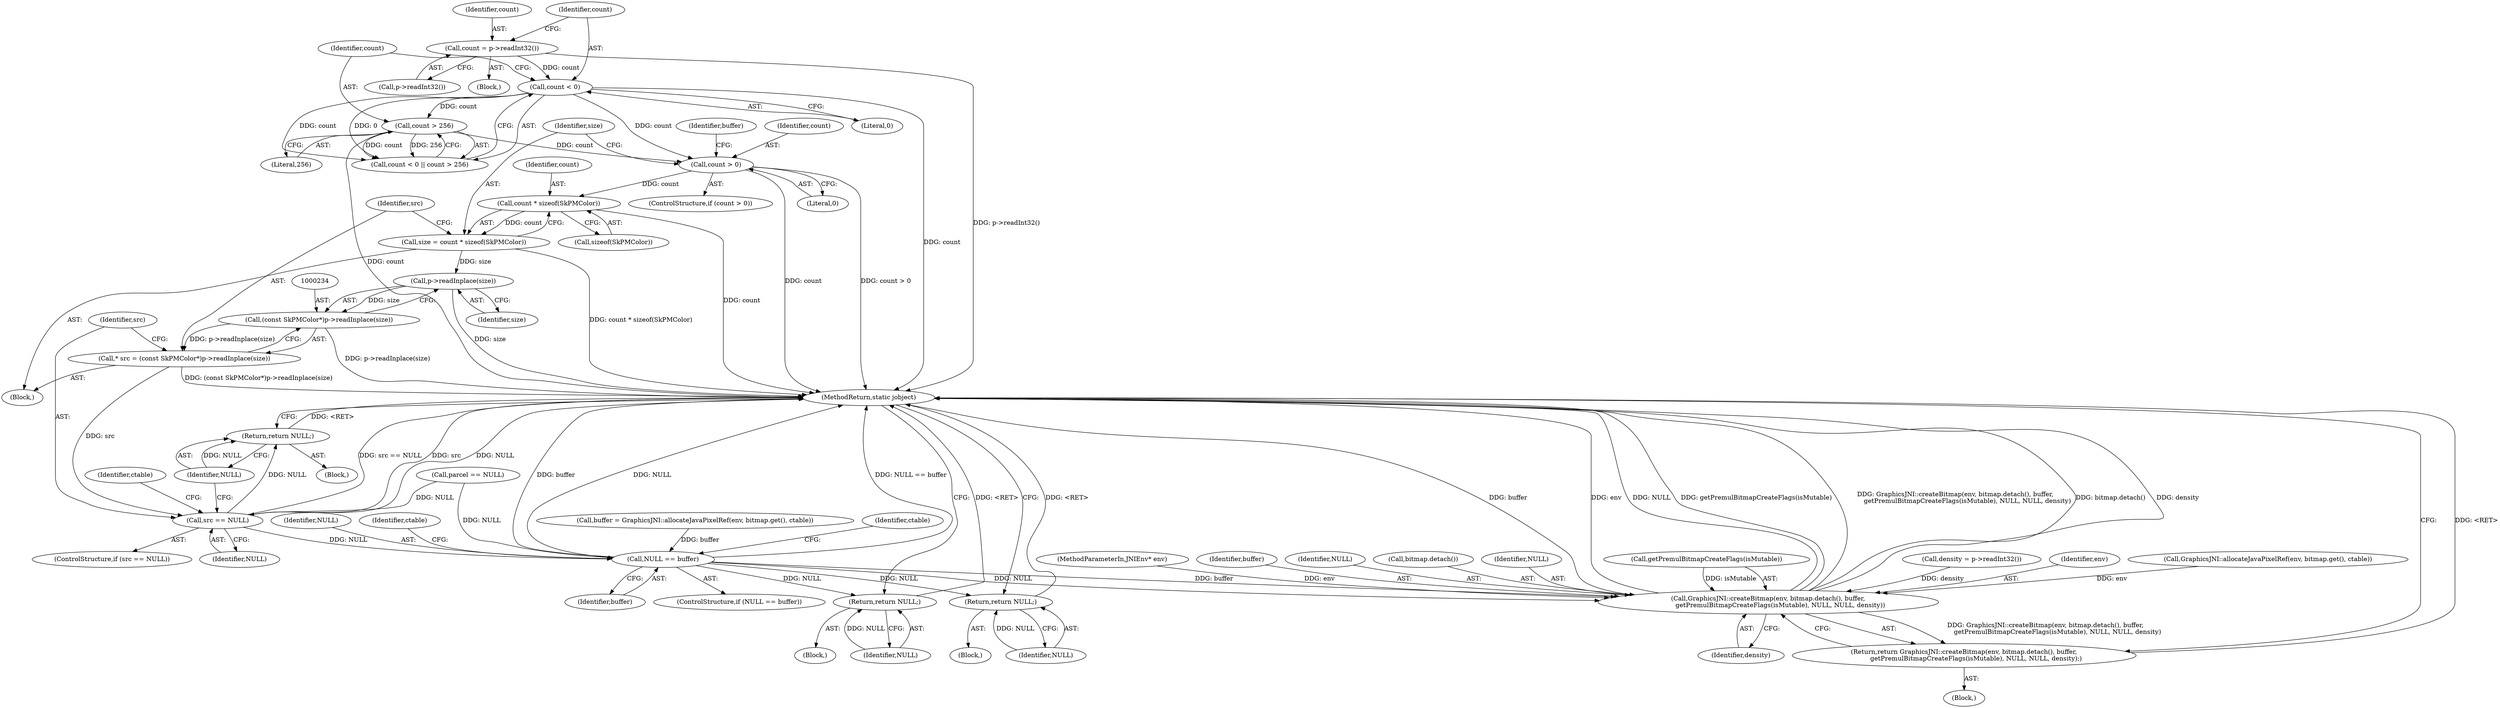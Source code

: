 digraph "0_Android_d44e5bde18a41beda39d49189bef7f2ba7c8f3cb@API" {
"1000226" [label="(Call,count * sizeof(SkPMColor))"];
"1000219" [label="(Call,count > 0)"];
"1000209" [label="(Call,count < 0)"];
"1000204" [label="(Call,count = p->readInt32())"];
"1000212" [label="(Call,count > 256)"];
"1000224" [label="(Call,size = count * sizeof(SkPMColor))"];
"1000235" [label="(Call,p->readInplace(size))"];
"1000233" [label="(Call,(const SkPMColor*)p->readInplace(size))"];
"1000231" [label="(Call,* src = (const SkPMColor*)p->readInplace(size))"];
"1000238" [label="(Call,src == NULL)"];
"1000242" [label="(Return,return NULL;)"];
"1000256" [label="(Call,NULL == buffer)"];
"1000262" [label="(Return,return NULL;)"];
"1000284" [label="(Return,return NULL;)"];
"1000294" [label="(Call,GraphicsJNI::createBitmap(env, bitmap.detach(), buffer,\n            getPremulBitmapCreateFlags(isMutable), NULL, NULL, density))"];
"1000293" [label="(Return,return GraphicsJNI::createBitmap(env, bitmap.detach(), buffer,\n            getPremulBitmapCreateFlags(isMutable), NULL, NULL, density);)"];
"1000235" [label="(Call,p->readInplace(size))"];
"1000249" [label="(Call,buffer = GraphicsJNI::allocateJavaPixelRef(env, bitmap.get(), ctable))"];
"1000302" [label="(Identifier,density)"];
"1000238" [label="(Call,src == NULL)"];
"1000226" [label="(Call,count * sizeof(SkPMColor))"];
"1000209" [label="(Call,count < 0)"];
"1000233" [label="(Call,(const SkPMColor*)p->readInplace(size))"];
"1000205" [label="(Identifier,count)"];
"1000153" [label="(Call,density = p->readInt32())"];
"1000211" [label="(Literal,0)"];
"1000280" [label="(Block,)"];
"1000206" [label="(Call,p->readInt32())"];
"1000237" [label="(ControlStructure,if (src == NULL))"];
"1000219" [label="(Call,count > 0)"];
"1000261" [label="(Identifier,ctable)"];
"1000106" [label="(Block,)"];
"1000293" [label="(Return,return GraphicsJNI::createBitmap(env, bitmap.detach(), buffer,\n            getPremulBitmapCreateFlags(isMutable), NULL, NULL, density);)"];
"1000213" [label="(Identifier,count)"];
"1000210" [label="(Identifier,count)"];
"1000214" [label="(Literal,256)"];
"1000256" [label="(Call,NULL == buffer)"];
"1000258" [label="(Identifier,buffer)"];
"1000259" [label="(Block,)"];
"1000295" [label="(Identifier,env)"];
"1000251" [label="(Call,GraphicsJNI::allocateJavaPixelRef(env, bitmap.get(), ctable))"];
"1000232" [label="(Identifier,src)"];
"1000202" [label="(Block,)"];
"1000243" [label="(Identifier,NULL)"];
"1000240" [label="(Identifier,NULL)"];
"1000245" [label="(Identifier,ctable)"];
"1000241" [label="(Block,)"];
"1000298" [label="(Call,getPremulBitmapCreateFlags(isMutable))"];
"1000103" [label="(MethodParameterIn,JNIEnv* env)"];
"1000242" [label="(Return,return NULL;)"];
"1000218" [label="(ControlStructure,if (count > 0))"];
"1000255" [label="(ControlStructure,if (NULL == buffer))"];
"1000294" [label="(Call,GraphicsJNI::createBitmap(env, bitmap.detach(), buffer,\n            getPremulBitmapCreateFlags(isMutable), NULL, NULL, density))"];
"1000303" [label="(MethodReturn,static jobject)"];
"1000250" [label="(Identifier,buffer)"];
"1000212" [label="(Call,count > 256)"];
"1000297" [label="(Identifier,buffer)"];
"1000220" [label="(Identifier,count)"];
"1000208" [label="(Call,count < 0 || count > 256)"];
"1000284" [label="(Return,return NULL;)"];
"1000108" [label="(Call,parcel == NULL)"];
"1000301" [label="(Identifier,NULL)"];
"1000221" [label="(Literal,0)"];
"1000228" [label="(Call,sizeof(SkPMColor))"];
"1000262" [label="(Return,return NULL;)"];
"1000296" [label="(Call,bitmap.detach())"];
"1000257" [label="(Identifier,NULL)"];
"1000227" [label="(Identifier,count)"];
"1000224" [label="(Call,size = count * sizeof(SkPMColor))"];
"1000222" [label="(Block,)"];
"1000300" [label="(Identifier,NULL)"];
"1000231" [label="(Call,* src = (const SkPMColor*)p->readInplace(size))"];
"1000236" [label="(Identifier,size)"];
"1000285" [label="(Identifier,NULL)"];
"1000225" [label="(Identifier,size)"];
"1000265" [label="(Identifier,ctable)"];
"1000263" [label="(Identifier,NULL)"];
"1000204" [label="(Call,count = p->readInt32())"];
"1000239" [label="(Identifier,src)"];
"1000226" -> "1000224"  [label="AST: "];
"1000226" -> "1000228"  [label="CFG: "];
"1000227" -> "1000226"  [label="AST: "];
"1000228" -> "1000226"  [label="AST: "];
"1000224" -> "1000226"  [label="CFG: "];
"1000226" -> "1000303"  [label="DDG: count"];
"1000226" -> "1000224"  [label="DDG: count"];
"1000219" -> "1000226"  [label="DDG: count"];
"1000219" -> "1000218"  [label="AST: "];
"1000219" -> "1000221"  [label="CFG: "];
"1000220" -> "1000219"  [label="AST: "];
"1000221" -> "1000219"  [label="AST: "];
"1000225" -> "1000219"  [label="CFG: "];
"1000250" -> "1000219"  [label="CFG: "];
"1000219" -> "1000303"  [label="DDG: count > 0"];
"1000219" -> "1000303"  [label="DDG: count"];
"1000209" -> "1000219"  [label="DDG: count"];
"1000212" -> "1000219"  [label="DDG: count"];
"1000209" -> "1000208"  [label="AST: "];
"1000209" -> "1000211"  [label="CFG: "];
"1000210" -> "1000209"  [label="AST: "];
"1000211" -> "1000209"  [label="AST: "];
"1000213" -> "1000209"  [label="CFG: "];
"1000208" -> "1000209"  [label="CFG: "];
"1000209" -> "1000303"  [label="DDG: count"];
"1000209" -> "1000208"  [label="DDG: count"];
"1000209" -> "1000208"  [label="DDG: 0"];
"1000204" -> "1000209"  [label="DDG: count"];
"1000209" -> "1000212"  [label="DDG: count"];
"1000204" -> "1000202"  [label="AST: "];
"1000204" -> "1000206"  [label="CFG: "];
"1000205" -> "1000204"  [label="AST: "];
"1000206" -> "1000204"  [label="AST: "];
"1000210" -> "1000204"  [label="CFG: "];
"1000204" -> "1000303"  [label="DDG: p->readInt32()"];
"1000212" -> "1000208"  [label="AST: "];
"1000212" -> "1000214"  [label="CFG: "];
"1000213" -> "1000212"  [label="AST: "];
"1000214" -> "1000212"  [label="AST: "];
"1000208" -> "1000212"  [label="CFG: "];
"1000212" -> "1000303"  [label="DDG: count"];
"1000212" -> "1000208"  [label="DDG: count"];
"1000212" -> "1000208"  [label="DDG: 256"];
"1000224" -> "1000222"  [label="AST: "];
"1000225" -> "1000224"  [label="AST: "];
"1000232" -> "1000224"  [label="CFG: "];
"1000224" -> "1000303"  [label="DDG: count * sizeof(SkPMColor)"];
"1000224" -> "1000235"  [label="DDG: size"];
"1000235" -> "1000233"  [label="AST: "];
"1000235" -> "1000236"  [label="CFG: "];
"1000236" -> "1000235"  [label="AST: "];
"1000233" -> "1000235"  [label="CFG: "];
"1000235" -> "1000303"  [label="DDG: size"];
"1000235" -> "1000233"  [label="DDG: size"];
"1000233" -> "1000231"  [label="AST: "];
"1000234" -> "1000233"  [label="AST: "];
"1000231" -> "1000233"  [label="CFG: "];
"1000233" -> "1000303"  [label="DDG: p->readInplace(size)"];
"1000233" -> "1000231"  [label="DDG: p->readInplace(size)"];
"1000231" -> "1000222"  [label="AST: "];
"1000232" -> "1000231"  [label="AST: "];
"1000239" -> "1000231"  [label="CFG: "];
"1000231" -> "1000303"  [label="DDG: (const SkPMColor*)p->readInplace(size)"];
"1000231" -> "1000238"  [label="DDG: src"];
"1000238" -> "1000237"  [label="AST: "];
"1000238" -> "1000240"  [label="CFG: "];
"1000239" -> "1000238"  [label="AST: "];
"1000240" -> "1000238"  [label="AST: "];
"1000243" -> "1000238"  [label="CFG: "];
"1000245" -> "1000238"  [label="CFG: "];
"1000238" -> "1000303"  [label="DDG: src"];
"1000238" -> "1000303"  [label="DDG: NULL"];
"1000238" -> "1000303"  [label="DDG: src == NULL"];
"1000108" -> "1000238"  [label="DDG: NULL"];
"1000238" -> "1000242"  [label="DDG: NULL"];
"1000238" -> "1000256"  [label="DDG: NULL"];
"1000242" -> "1000241"  [label="AST: "];
"1000242" -> "1000243"  [label="CFG: "];
"1000243" -> "1000242"  [label="AST: "];
"1000303" -> "1000242"  [label="CFG: "];
"1000242" -> "1000303"  [label="DDG: <RET>"];
"1000243" -> "1000242"  [label="DDG: NULL"];
"1000256" -> "1000255"  [label="AST: "];
"1000256" -> "1000258"  [label="CFG: "];
"1000257" -> "1000256"  [label="AST: "];
"1000258" -> "1000256"  [label="AST: "];
"1000261" -> "1000256"  [label="CFG: "];
"1000265" -> "1000256"  [label="CFG: "];
"1000256" -> "1000303"  [label="DDG: buffer"];
"1000256" -> "1000303"  [label="DDG: NULL"];
"1000256" -> "1000303"  [label="DDG: NULL == buffer"];
"1000108" -> "1000256"  [label="DDG: NULL"];
"1000249" -> "1000256"  [label="DDG: buffer"];
"1000256" -> "1000262"  [label="DDG: NULL"];
"1000256" -> "1000284"  [label="DDG: NULL"];
"1000256" -> "1000294"  [label="DDG: buffer"];
"1000256" -> "1000294"  [label="DDG: NULL"];
"1000262" -> "1000259"  [label="AST: "];
"1000262" -> "1000263"  [label="CFG: "];
"1000263" -> "1000262"  [label="AST: "];
"1000303" -> "1000262"  [label="CFG: "];
"1000262" -> "1000303"  [label="DDG: <RET>"];
"1000263" -> "1000262"  [label="DDG: NULL"];
"1000284" -> "1000280"  [label="AST: "];
"1000284" -> "1000285"  [label="CFG: "];
"1000285" -> "1000284"  [label="AST: "];
"1000303" -> "1000284"  [label="CFG: "];
"1000284" -> "1000303"  [label="DDG: <RET>"];
"1000285" -> "1000284"  [label="DDG: NULL"];
"1000294" -> "1000293"  [label="AST: "];
"1000294" -> "1000302"  [label="CFG: "];
"1000295" -> "1000294"  [label="AST: "];
"1000296" -> "1000294"  [label="AST: "];
"1000297" -> "1000294"  [label="AST: "];
"1000298" -> "1000294"  [label="AST: "];
"1000300" -> "1000294"  [label="AST: "];
"1000301" -> "1000294"  [label="AST: "];
"1000302" -> "1000294"  [label="AST: "];
"1000293" -> "1000294"  [label="CFG: "];
"1000294" -> "1000303"  [label="DDG: NULL"];
"1000294" -> "1000303"  [label="DDG: getPremulBitmapCreateFlags(isMutable)"];
"1000294" -> "1000303"  [label="DDG: GraphicsJNI::createBitmap(env, bitmap.detach(), buffer,\n            getPremulBitmapCreateFlags(isMutable), NULL, NULL, density)"];
"1000294" -> "1000303"  [label="DDG: bitmap.detach()"];
"1000294" -> "1000303"  [label="DDG: density"];
"1000294" -> "1000303"  [label="DDG: buffer"];
"1000294" -> "1000303"  [label="DDG: env"];
"1000294" -> "1000293"  [label="DDG: GraphicsJNI::createBitmap(env, bitmap.detach(), buffer,\n            getPremulBitmapCreateFlags(isMutable), NULL, NULL, density)"];
"1000251" -> "1000294"  [label="DDG: env"];
"1000103" -> "1000294"  [label="DDG: env"];
"1000298" -> "1000294"  [label="DDG: isMutable"];
"1000153" -> "1000294"  [label="DDG: density"];
"1000293" -> "1000106"  [label="AST: "];
"1000303" -> "1000293"  [label="CFG: "];
"1000293" -> "1000303"  [label="DDG: <RET>"];
}
